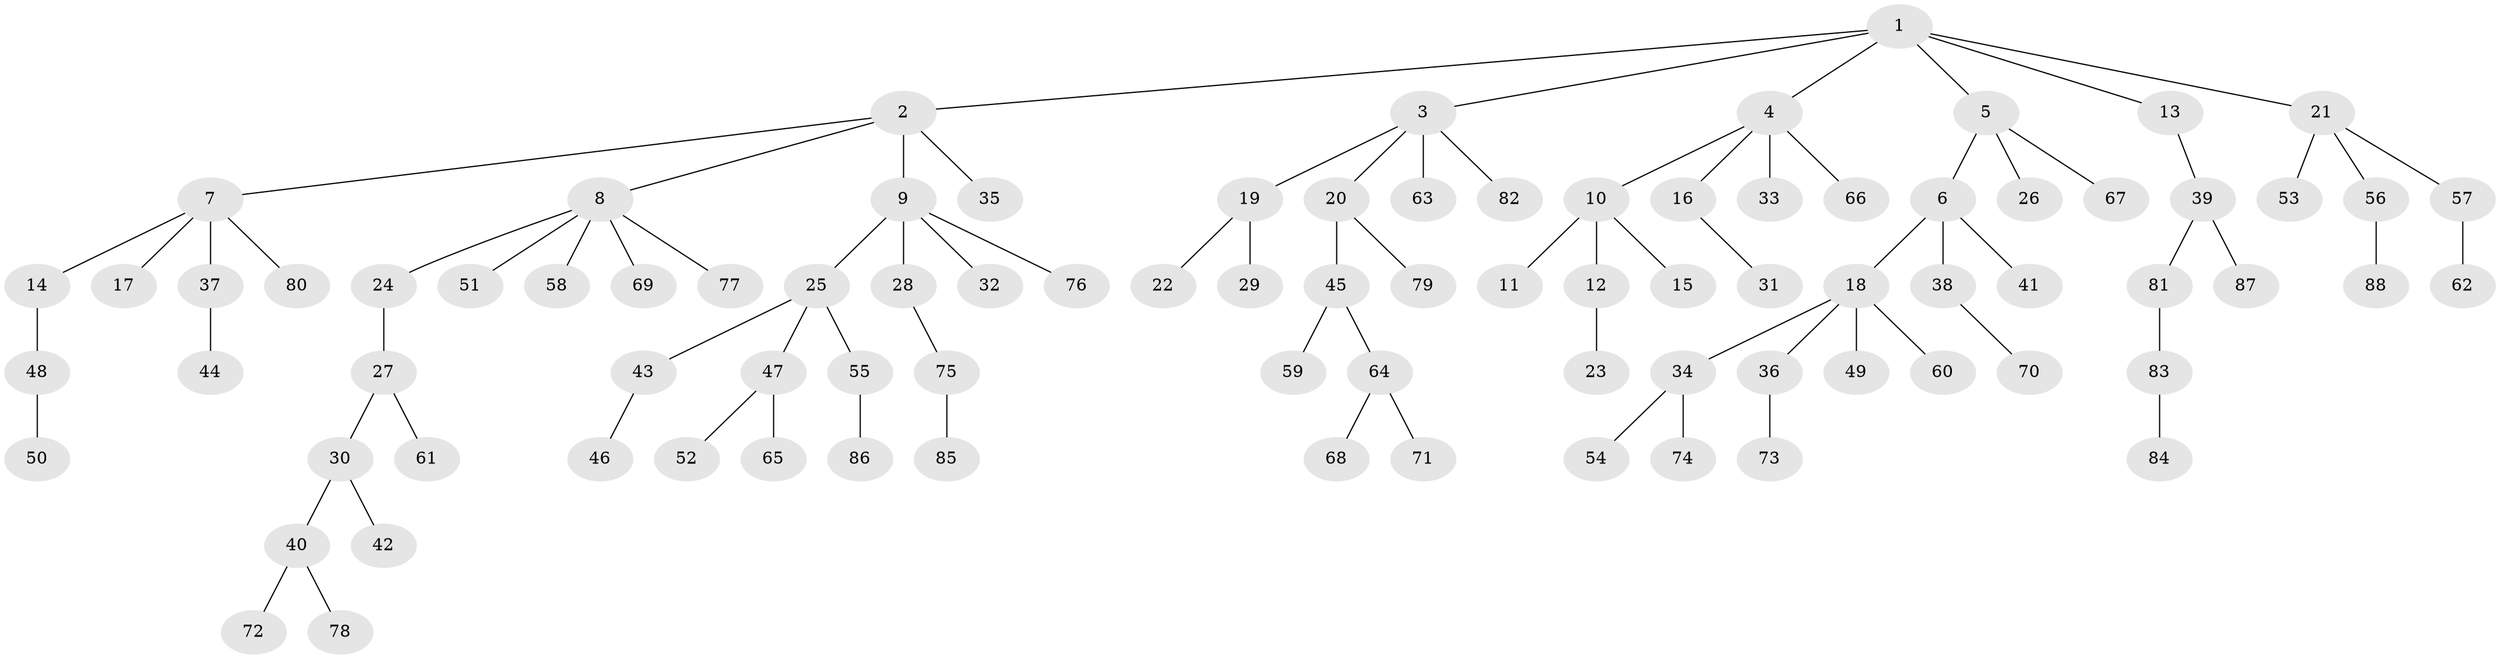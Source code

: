 // coarse degree distribution, {9: 0.017543859649122806, 4: 0.10526315789473684, 6: 0.017543859649122806, 5: 0.03508771929824561, 3: 0.05263157894736842, 1: 0.5964912280701754, 2: 0.17543859649122806}
// Generated by graph-tools (version 1.1) at 2025/24/03/03/25 07:24:08]
// undirected, 88 vertices, 87 edges
graph export_dot {
graph [start="1"]
  node [color=gray90,style=filled];
  1;
  2;
  3;
  4;
  5;
  6;
  7;
  8;
  9;
  10;
  11;
  12;
  13;
  14;
  15;
  16;
  17;
  18;
  19;
  20;
  21;
  22;
  23;
  24;
  25;
  26;
  27;
  28;
  29;
  30;
  31;
  32;
  33;
  34;
  35;
  36;
  37;
  38;
  39;
  40;
  41;
  42;
  43;
  44;
  45;
  46;
  47;
  48;
  49;
  50;
  51;
  52;
  53;
  54;
  55;
  56;
  57;
  58;
  59;
  60;
  61;
  62;
  63;
  64;
  65;
  66;
  67;
  68;
  69;
  70;
  71;
  72;
  73;
  74;
  75;
  76;
  77;
  78;
  79;
  80;
  81;
  82;
  83;
  84;
  85;
  86;
  87;
  88;
  1 -- 2;
  1 -- 3;
  1 -- 4;
  1 -- 5;
  1 -- 13;
  1 -- 21;
  2 -- 7;
  2 -- 8;
  2 -- 9;
  2 -- 35;
  3 -- 19;
  3 -- 20;
  3 -- 63;
  3 -- 82;
  4 -- 10;
  4 -- 16;
  4 -- 33;
  4 -- 66;
  5 -- 6;
  5 -- 26;
  5 -- 67;
  6 -- 18;
  6 -- 38;
  6 -- 41;
  7 -- 14;
  7 -- 17;
  7 -- 37;
  7 -- 80;
  8 -- 24;
  8 -- 51;
  8 -- 58;
  8 -- 69;
  8 -- 77;
  9 -- 25;
  9 -- 28;
  9 -- 32;
  9 -- 76;
  10 -- 11;
  10 -- 12;
  10 -- 15;
  12 -- 23;
  13 -- 39;
  14 -- 48;
  16 -- 31;
  18 -- 34;
  18 -- 36;
  18 -- 49;
  18 -- 60;
  19 -- 22;
  19 -- 29;
  20 -- 45;
  20 -- 79;
  21 -- 53;
  21 -- 56;
  21 -- 57;
  24 -- 27;
  25 -- 43;
  25 -- 47;
  25 -- 55;
  27 -- 30;
  27 -- 61;
  28 -- 75;
  30 -- 40;
  30 -- 42;
  34 -- 54;
  34 -- 74;
  36 -- 73;
  37 -- 44;
  38 -- 70;
  39 -- 81;
  39 -- 87;
  40 -- 72;
  40 -- 78;
  43 -- 46;
  45 -- 59;
  45 -- 64;
  47 -- 52;
  47 -- 65;
  48 -- 50;
  55 -- 86;
  56 -- 88;
  57 -- 62;
  64 -- 68;
  64 -- 71;
  75 -- 85;
  81 -- 83;
  83 -- 84;
}

